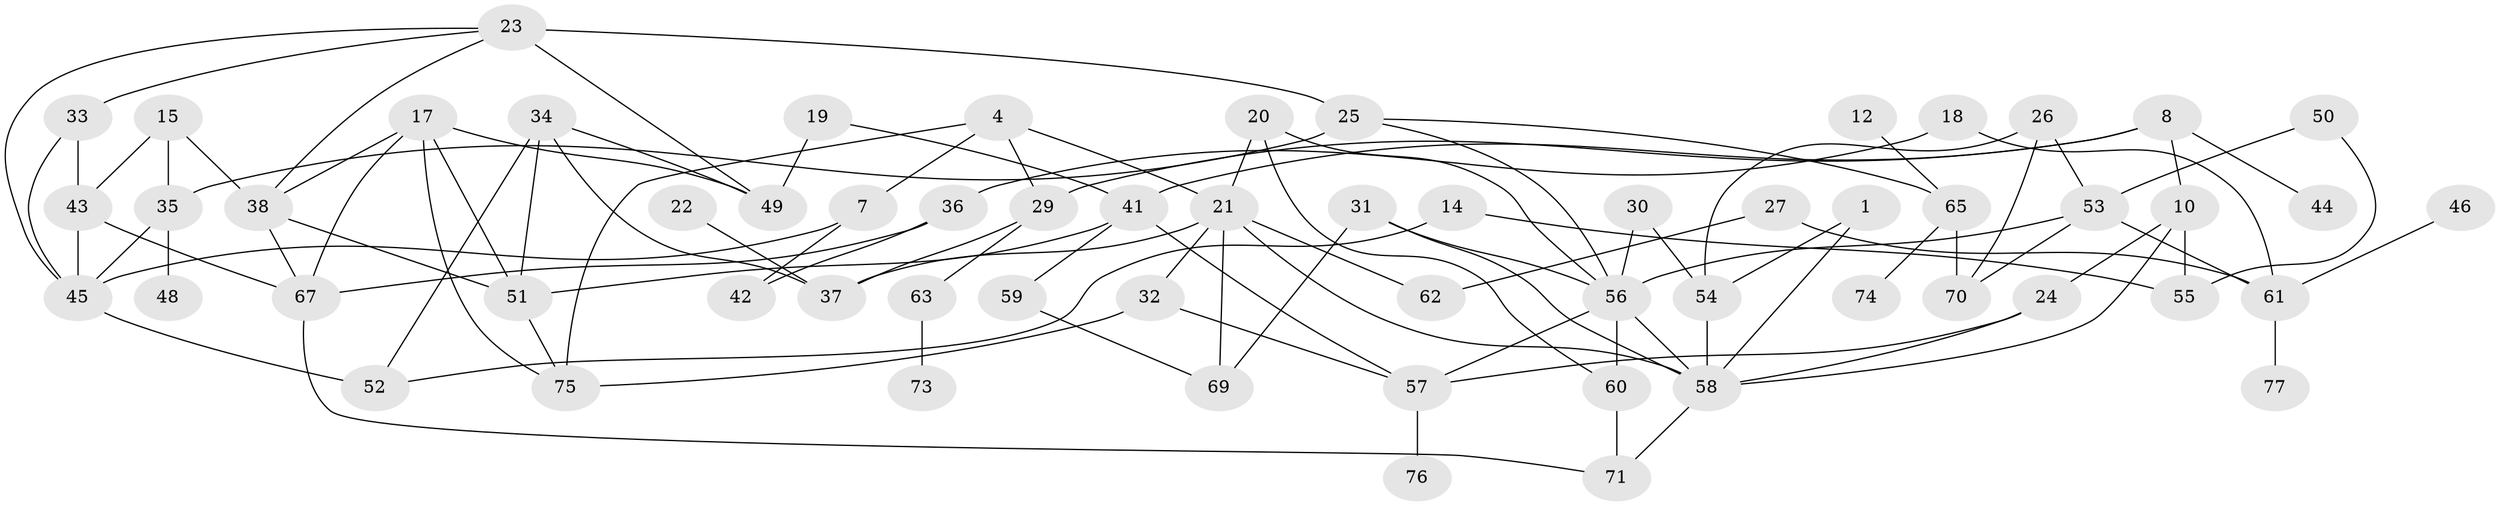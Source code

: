 // original degree distribution, {2: 0.25196850393700787, 5: 0.08661417322834646, 1: 0.2047244094488189, 0: 0.11023622047244094, 4: 0.13385826771653545, 3: 0.18110236220472442, 6: 0.023622047244094488, 8: 0.007874015748031496}
// Generated by graph-tools (version 1.1) at 2025/35/03/04/25 23:35:55]
// undirected, 61 vertices, 101 edges
graph export_dot {
  node [color=gray90,style=filled];
  1;
  4;
  7;
  8;
  10;
  12;
  14;
  15;
  17;
  18;
  19;
  20;
  21;
  22;
  23;
  24;
  25;
  26;
  27;
  29;
  30;
  31;
  32;
  33;
  34;
  35;
  36;
  37;
  38;
  41;
  42;
  43;
  44;
  45;
  46;
  48;
  49;
  50;
  51;
  52;
  53;
  54;
  55;
  56;
  57;
  58;
  59;
  60;
  61;
  62;
  63;
  65;
  67;
  69;
  70;
  71;
  73;
  74;
  75;
  76;
  77;
  1 -- 54 [weight=1.0];
  1 -- 58 [weight=1.0];
  4 -- 7 [weight=1.0];
  4 -- 21 [weight=1.0];
  4 -- 29 [weight=1.0];
  4 -- 75 [weight=1.0];
  7 -- 42 [weight=1.0];
  7 -- 45 [weight=1.0];
  8 -- 10 [weight=1.0];
  8 -- 29 [weight=1.0];
  8 -- 41 [weight=1.0];
  8 -- 44 [weight=1.0];
  10 -- 24 [weight=1.0];
  10 -- 55 [weight=1.0];
  10 -- 58 [weight=1.0];
  12 -- 65 [weight=1.0];
  14 -- 52 [weight=1.0];
  14 -- 55 [weight=1.0];
  15 -- 35 [weight=1.0];
  15 -- 38 [weight=1.0];
  15 -- 43 [weight=1.0];
  17 -- 38 [weight=1.0];
  17 -- 49 [weight=1.0];
  17 -- 51 [weight=1.0];
  17 -- 67 [weight=1.0];
  17 -- 75 [weight=1.0];
  18 -- 36 [weight=1.0];
  18 -- 61 [weight=1.0];
  19 -- 41 [weight=1.0];
  19 -- 49 [weight=1.0];
  20 -- 21 [weight=1.0];
  20 -- 56 [weight=1.0];
  20 -- 60 [weight=1.0];
  21 -- 32 [weight=1.0];
  21 -- 37 [weight=1.0];
  21 -- 58 [weight=1.0];
  21 -- 62 [weight=1.0];
  21 -- 69 [weight=1.0];
  22 -- 37 [weight=1.0];
  23 -- 25 [weight=2.0];
  23 -- 33 [weight=1.0];
  23 -- 38 [weight=1.0];
  23 -- 45 [weight=1.0];
  23 -- 49 [weight=1.0];
  24 -- 57 [weight=1.0];
  24 -- 58 [weight=1.0];
  25 -- 35 [weight=1.0];
  25 -- 56 [weight=1.0];
  25 -- 65 [weight=1.0];
  26 -- 53 [weight=1.0];
  26 -- 54 [weight=1.0];
  26 -- 70 [weight=1.0];
  27 -- 61 [weight=1.0];
  27 -- 62 [weight=1.0];
  29 -- 37 [weight=1.0];
  29 -- 63 [weight=1.0];
  30 -- 54 [weight=1.0];
  30 -- 56 [weight=1.0];
  31 -- 56 [weight=2.0];
  31 -- 58 [weight=1.0];
  31 -- 69 [weight=1.0];
  32 -- 57 [weight=1.0];
  32 -- 75 [weight=1.0];
  33 -- 43 [weight=1.0];
  33 -- 45 [weight=1.0];
  34 -- 37 [weight=1.0];
  34 -- 49 [weight=1.0];
  34 -- 51 [weight=1.0];
  34 -- 52 [weight=1.0];
  35 -- 45 [weight=1.0];
  35 -- 48 [weight=1.0];
  36 -- 42 [weight=1.0];
  36 -- 67 [weight=1.0];
  38 -- 51 [weight=1.0];
  38 -- 67 [weight=1.0];
  41 -- 51 [weight=1.0];
  41 -- 57 [weight=1.0];
  41 -- 59 [weight=1.0];
  43 -- 45 [weight=1.0];
  43 -- 67 [weight=1.0];
  45 -- 52 [weight=1.0];
  46 -- 61 [weight=1.0];
  50 -- 53 [weight=1.0];
  50 -- 55 [weight=1.0];
  51 -- 75 [weight=1.0];
  53 -- 56 [weight=1.0];
  53 -- 61 [weight=1.0];
  53 -- 70 [weight=1.0];
  54 -- 58 [weight=1.0];
  56 -- 57 [weight=1.0];
  56 -- 58 [weight=1.0];
  56 -- 60 [weight=2.0];
  57 -- 76 [weight=1.0];
  58 -- 71 [weight=1.0];
  59 -- 69 [weight=1.0];
  60 -- 71 [weight=1.0];
  61 -- 77 [weight=1.0];
  63 -- 73 [weight=1.0];
  65 -- 70 [weight=1.0];
  65 -- 74 [weight=1.0];
  67 -- 71 [weight=1.0];
}
